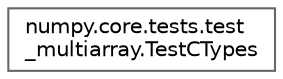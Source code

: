 digraph "Graphical Class Hierarchy"
{
 // LATEX_PDF_SIZE
  bgcolor="transparent";
  edge [fontname=Helvetica,fontsize=10,labelfontname=Helvetica,labelfontsize=10];
  node [fontname=Helvetica,fontsize=10,shape=box,height=0.2,width=0.4];
  rankdir="LR";
  Node0 [id="Node000000",label="numpy.core.tests.test\l_multiarray.TestCTypes",height=0.2,width=0.4,color="grey40", fillcolor="white", style="filled",URL="$dc/d24/classnumpy_1_1core_1_1tests_1_1test__multiarray_1_1TestCTypes.html",tooltip=" "];
}
